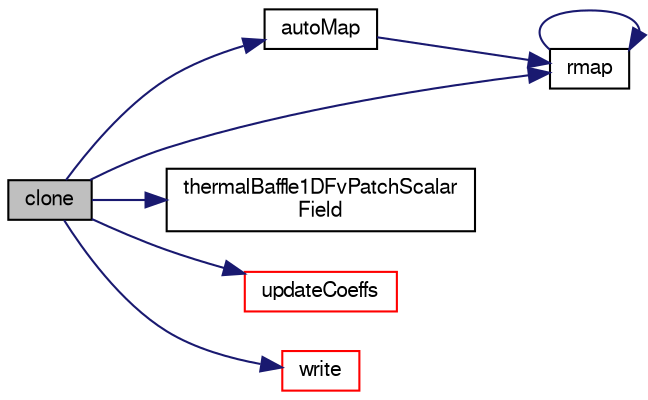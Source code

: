 digraph "clone"
{
  bgcolor="transparent";
  edge [fontname="FreeSans",fontsize="10",labelfontname="FreeSans",labelfontsize="10"];
  node [fontname="FreeSans",fontsize="10",shape=record];
  rankdir="LR";
  Node366 [label="clone",height=0.2,width=0.4,color="black", fillcolor="grey75", style="filled", fontcolor="black"];
  Node366 -> Node367 [color="midnightblue",fontsize="10",style="solid",fontname="FreeSans"];
  Node367 [label="autoMap",height=0.2,width=0.4,color="black",URL="$a30790.html#a0ab0c43ce90d756c88dd81e3d0a9eef5",tooltip="Map (and resize as needed) from self given a mapping object. "];
  Node367 -> Node368 [color="midnightblue",fontsize="10",style="solid",fontname="FreeSans"];
  Node368 [label="rmap",height=0.2,width=0.4,color="black",URL="$a30790.html#a713277715ccc0a5ef466b0516d44731f",tooltip="Reverse map the given fvPatchField onto this fvPatchField. "];
  Node368 -> Node368 [color="midnightblue",fontsize="10",style="solid",fontname="FreeSans"];
  Node366 -> Node368 [color="midnightblue",fontsize="10",style="solid",fontname="FreeSans"];
  Node366 -> Node369 [color="midnightblue",fontsize="10",style="solid",fontname="FreeSans"];
  Node369 [label="thermalBaffle1DFvPatchScalar\lField",height=0.2,width=0.4,color="black",URL="$a30790.html#aeb5a482f08e04f74295b63f2aa4385f2",tooltip="Construct from patch and internal field. "];
  Node366 -> Node370 [color="midnightblue",fontsize="10",style="solid",fontname="FreeSans"];
  Node370 [label="updateCoeffs",height=0.2,width=0.4,color="red",URL="$a30790.html#a7e24eafac629d3733181cd942d4c902f",tooltip="Update the coefficients associated with the patch field. "];
  Node366 -> Node719 [color="midnightblue",fontsize="10",style="solid",fontname="FreeSans"];
  Node719 [label="write",height=0.2,width=0.4,color="red",URL="$a30790.html#a293fdfec8bdfbd5c3913ab4c9f3454ff",tooltip="Write. "];
}
